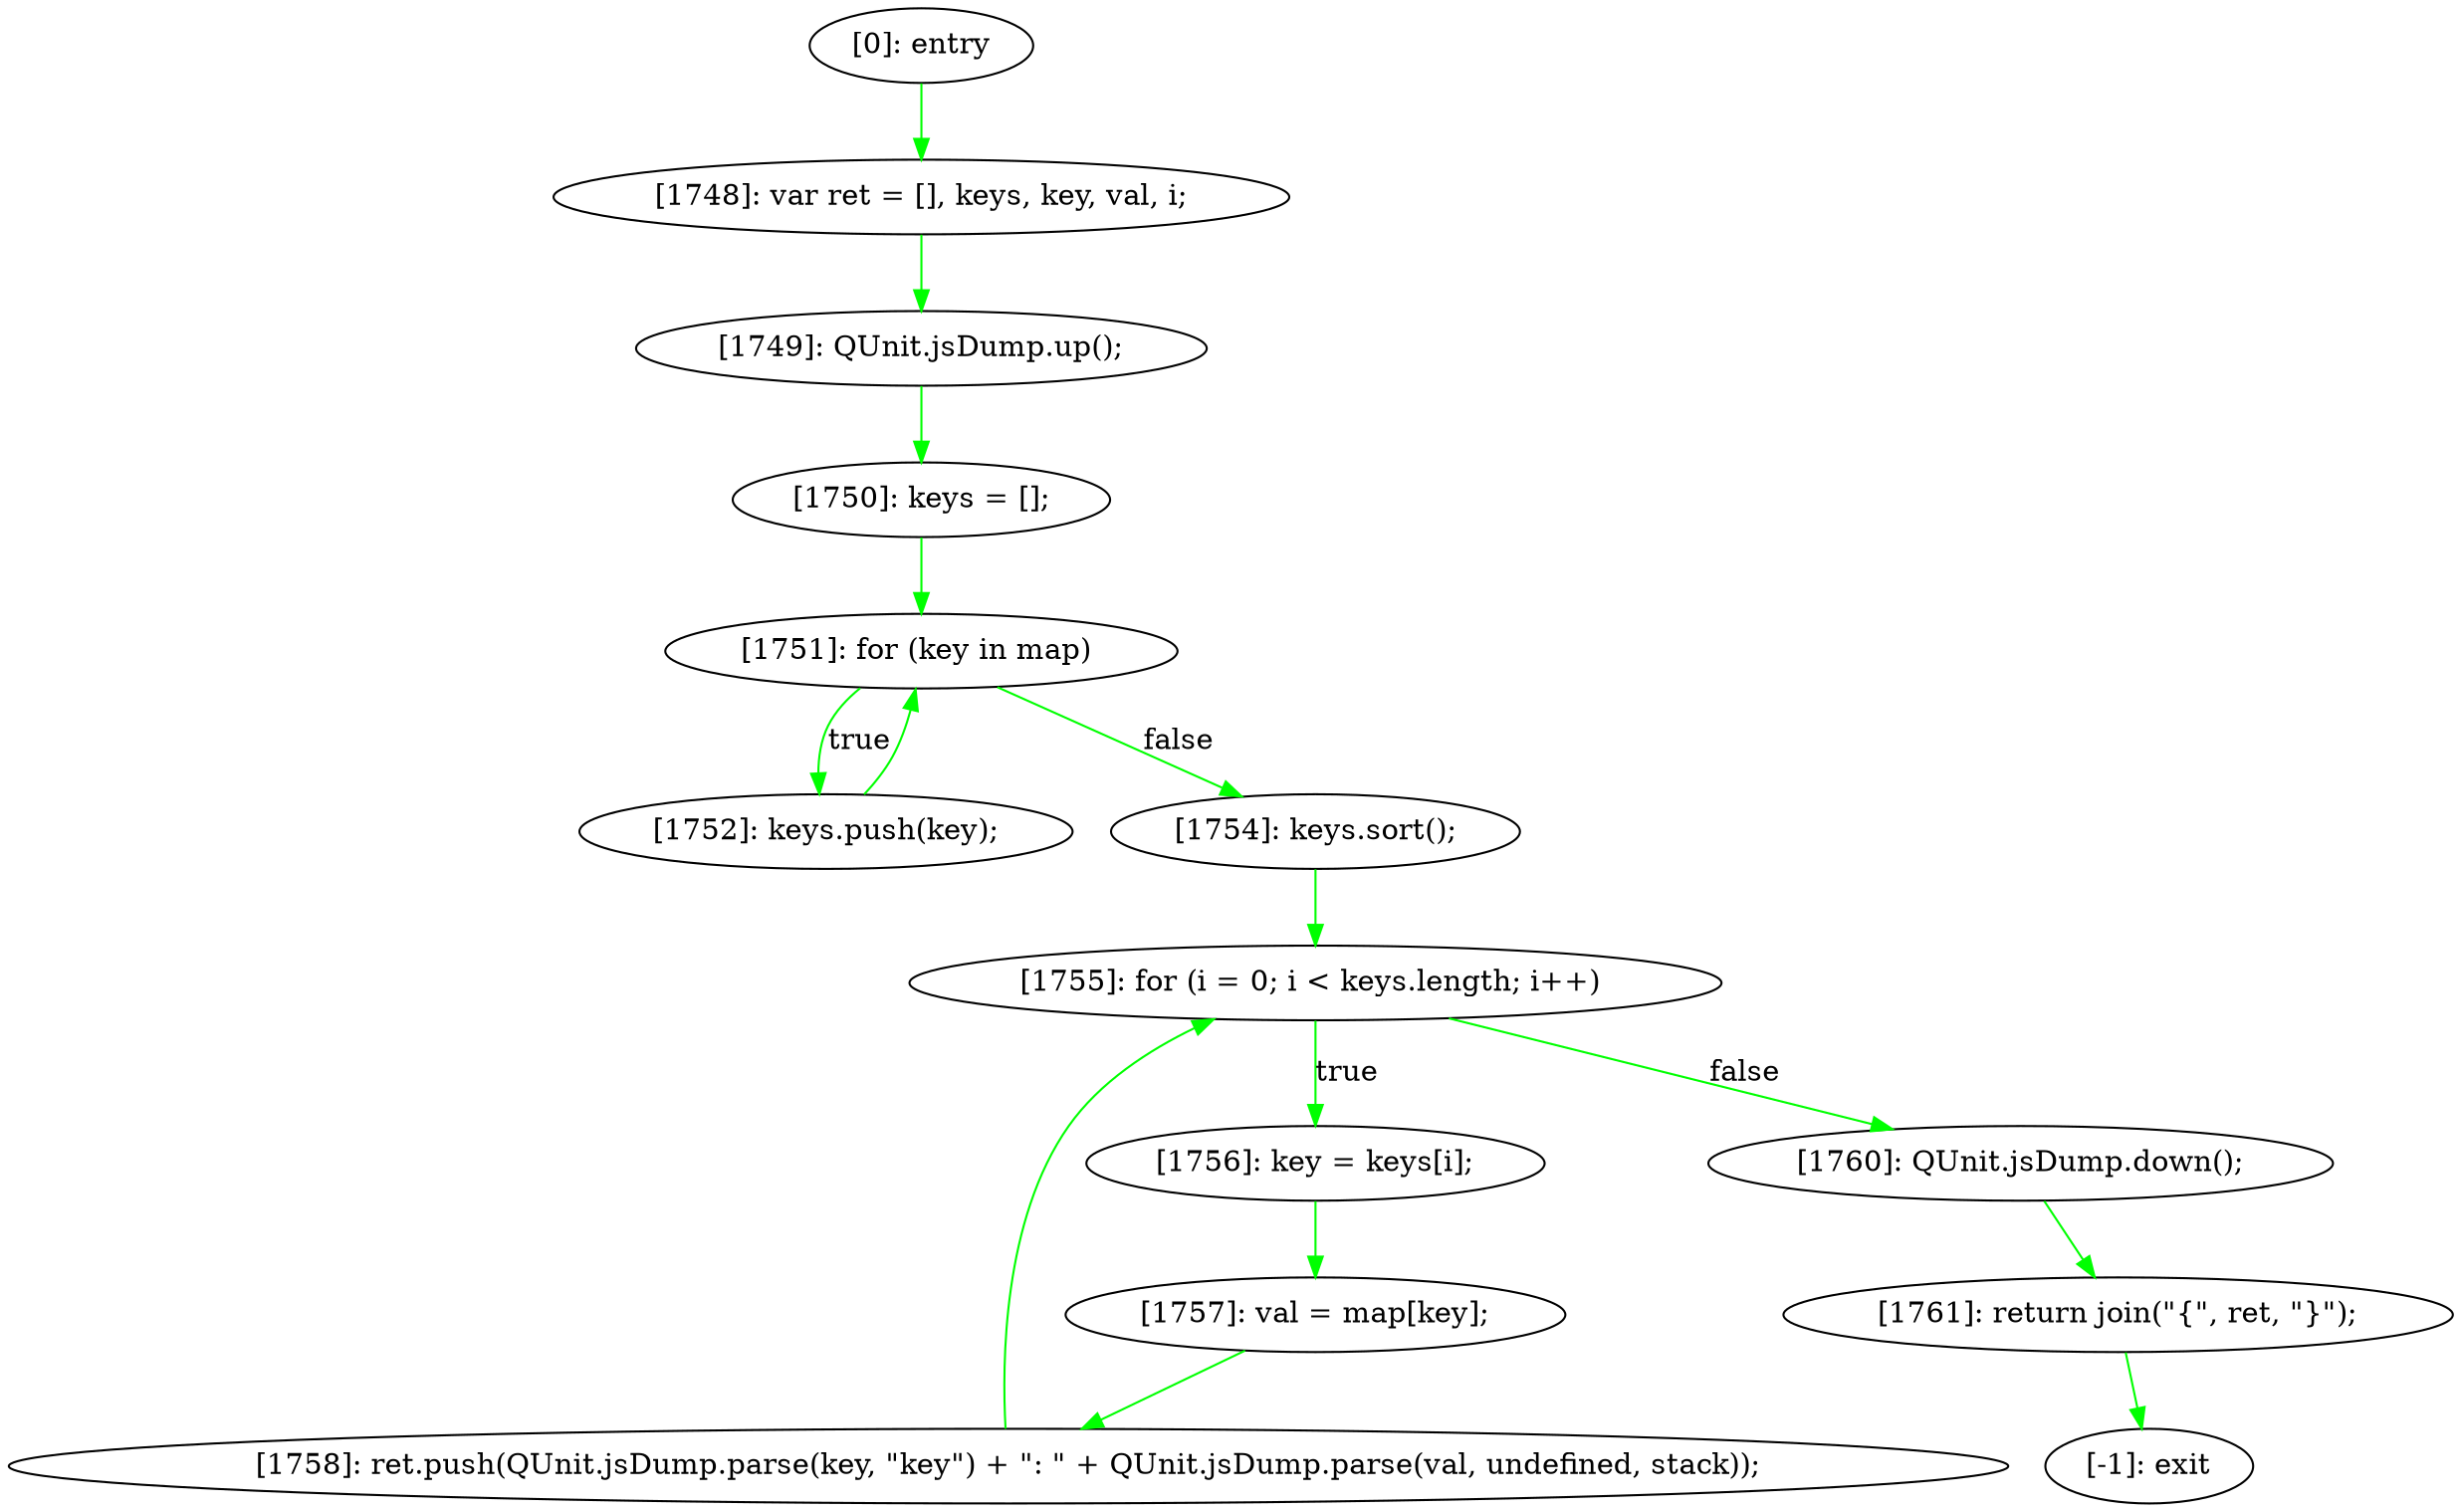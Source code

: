 digraph {
"0" [label="[1750]: keys = [];\n"] 
"1" [label="[1748]: var ret = [], keys, key, val, i;\n"] 
"2" [label="[1749]: QUnit.jsDump.up();\n"] 
"3" [label="[1758]: ret.push(QUnit.jsDump.parse(key, \"key\") + \": \" + QUnit.jsDump.parse(val, undefined, stack));\n"] 
"4" [label="[1751]: for (key in map) "] 
"5" [label="[1756]: key = keys[i];\n"] 
"6" [label="[1755]: for (i = 0; i < keys.length; i++) "] 
"7" [label="[-1]: exit"] 
"8" [label="[0]: entry"] 
"9" [label="[1760]: QUnit.jsDump.down();\n"] 
"10" [label="[1757]: val = map[key];\n"] 
"11" [label="[1761]: return join(\"{\", ret, \"}\");\n"] 
"12" [label="[1752]: keys.push(key);\n"] 
"13" [label="[1754]: keys.sort();\n"] 
"0" -> "4" [label="" color="green"] 
"1" -> "2" [label="" color="green"] 
"2" -> "0" [label="" color="green"] 
"3" -> "6" [label="" color="green"] 
"4" -> "13" [label="false" color="green"] 
"4" -> "12" [label="true" color="green"] 
"5" -> "10" [label="" color="green"] 
"6" -> "9" [label="false" color="green"] 
"6" -> "5" [label="true" color="green"] 
"8" -> "1" [label="" color="green"] 
"9" -> "11" [label="" color="green"] 
"10" -> "3" [label="" color="green"] 
"11" -> "7" [label="" color="green"] 
"12" -> "4" [label="" color="green"] 
"13" -> "6" [label="" color="green"] 
}

